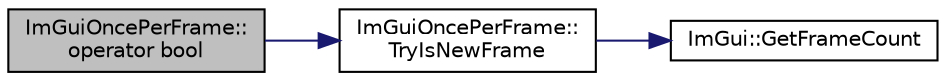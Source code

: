 digraph "ImGuiOncePerFrame::operator bool"
{
 // INTERACTIVE_SVG=YES
  edge [fontname="Helvetica",fontsize="10",labelfontname="Helvetica",labelfontsize="10"];
  node [fontname="Helvetica",fontsize="10",shape=record];
  rankdir="LR";
  Node1 [label="ImGuiOncePerFrame::\loperator bool",height=0.2,width=0.4,color="black", fillcolor="grey75", style="filled" fontcolor="black"];
  Node1 -> Node2 [color="midnightblue",fontsize="10",style="solid",fontname="Helvetica"];
  Node2 [label="ImGuiOncePerFrame::\lTryIsNewFrame",height=0.2,width=0.4,color="black", fillcolor="white", style="filled",URL="$struct_im_gui_once_per_frame.html#ac1696f8c3b31e0abff178a0b2497a1fa"];
  Node2 -> Node3 [color="midnightblue",fontsize="10",style="solid",fontname="Helvetica"];
  Node3 [label="ImGui::GetFrameCount",height=0.2,width=0.4,color="black", fillcolor="white", style="filled",URL="$namespace_im_gui.html#a0180211f23fc10807dfc3d2f6e8681f9"];
}
